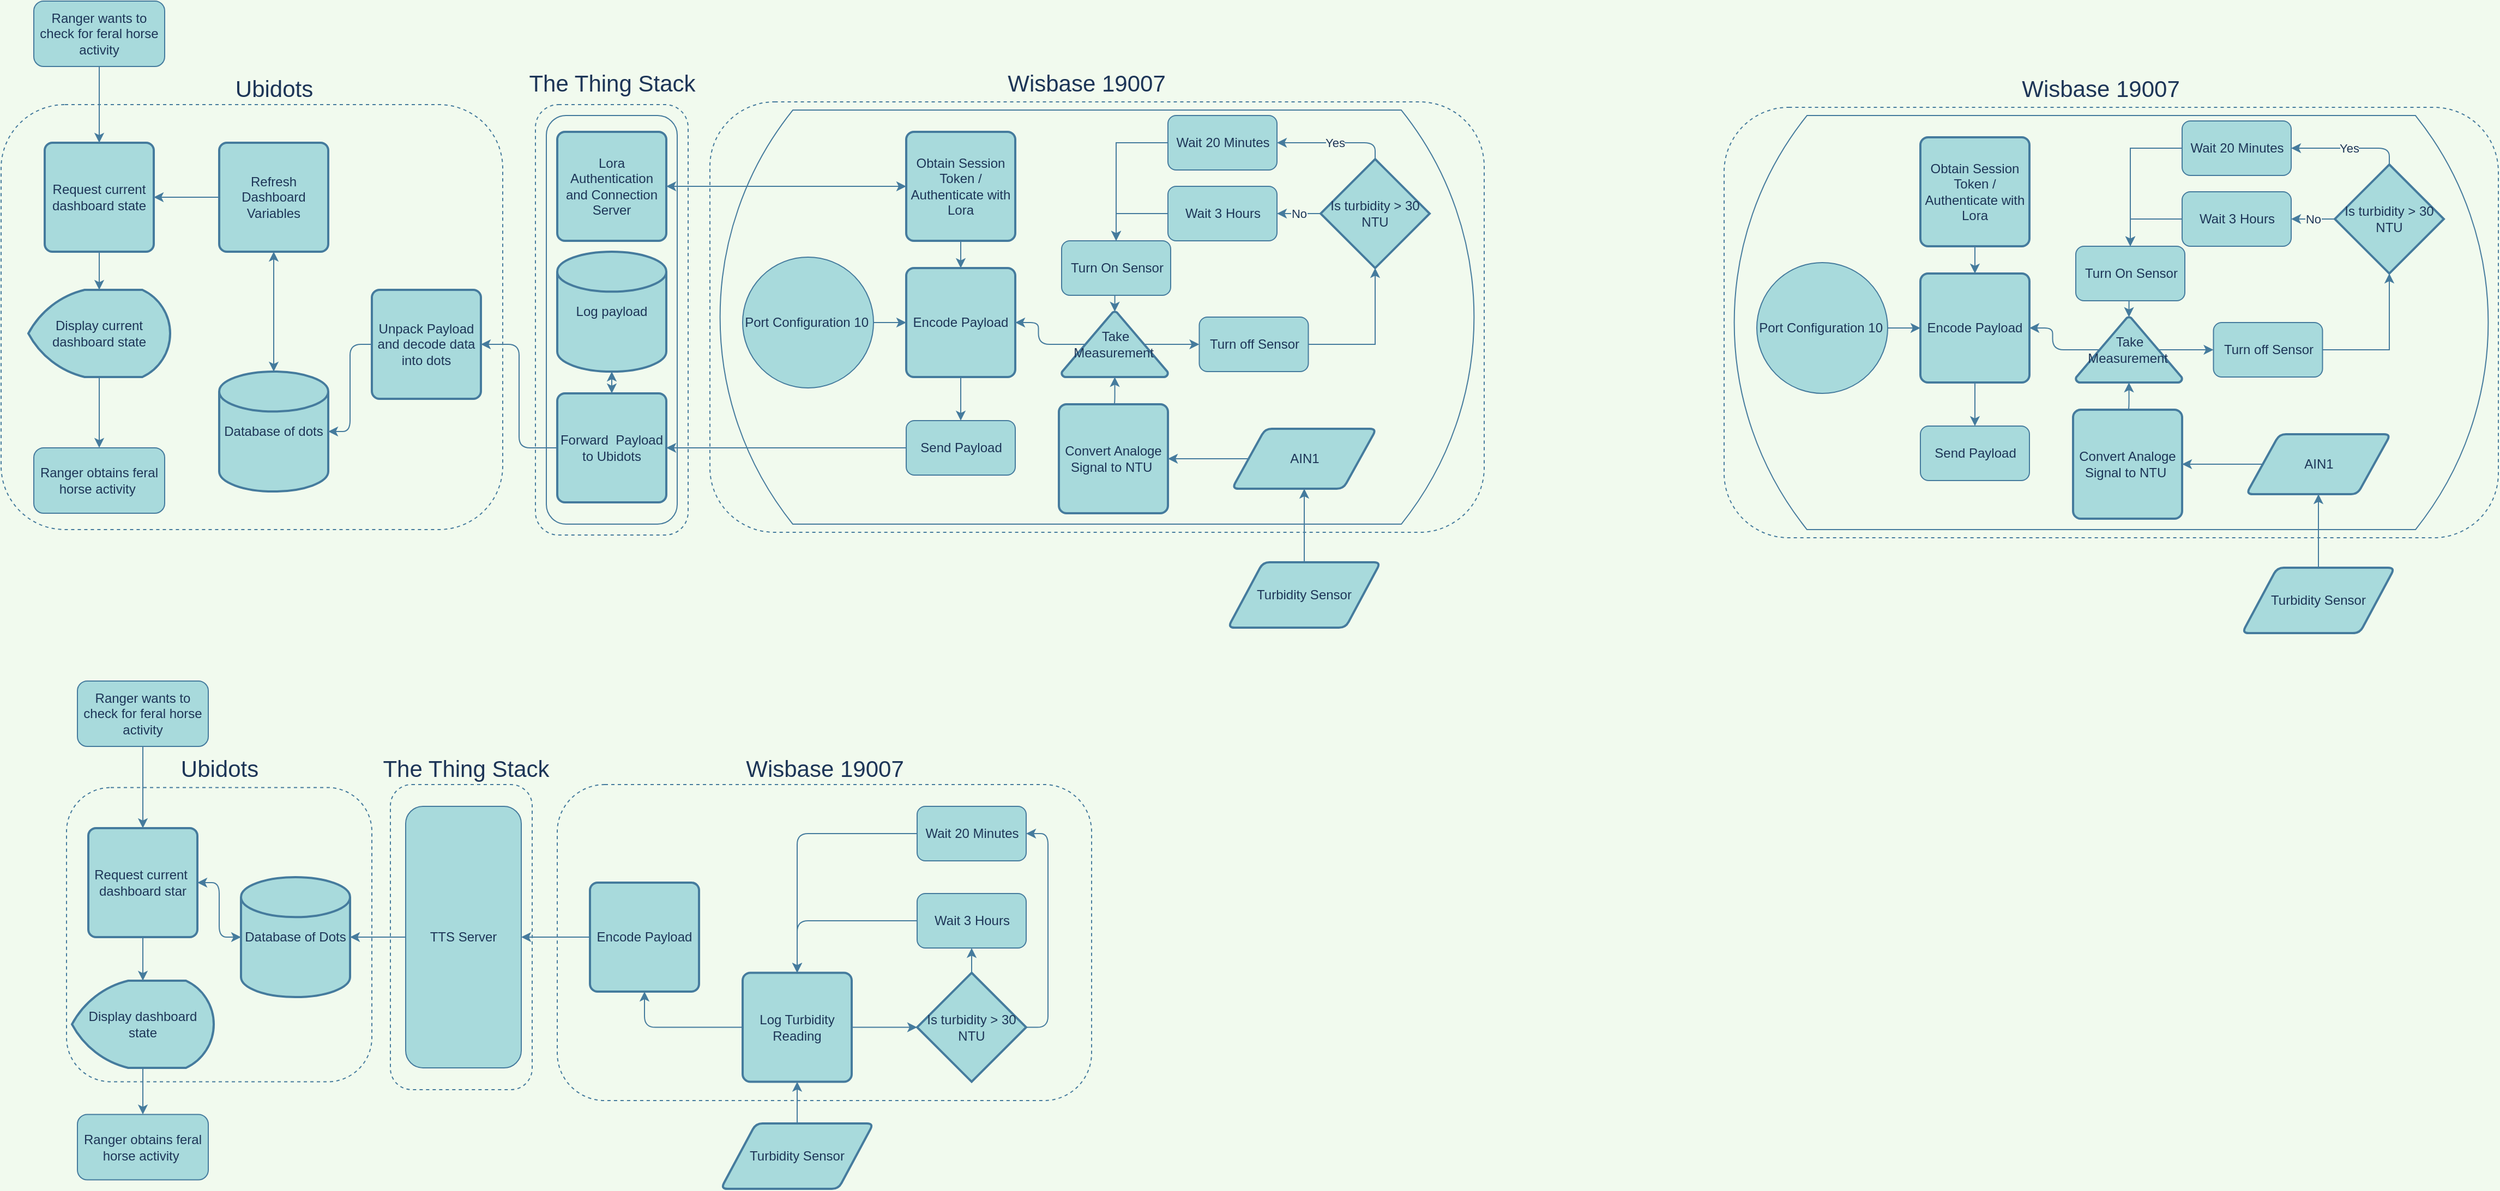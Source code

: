 <mxfile version="20.5.3" type="github">
  <diagram id="7vEmmBMwteaAKaB9VDx5" name="Page-1">
    <mxGraphModel dx="1113" dy="759" grid="1" gridSize="10" guides="1" tooltips="1" connect="1" arrows="1" fold="1" page="1" pageScale="1" pageWidth="827" pageHeight="1169" background="#F1FAEE" math="0" shadow="0">
      <root>
        <mxCell id="0" />
        <mxCell id="1" parent="0" />
        <mxCell id="h1ZjDe2NdXV8PIFrUS9J-158" value="" style="html=1;dashed=0;whitespace=wrap;shape=mxgraph.dfd.loop;labelBackgroundColor=none;strokeColor=#457B9D;fontColor=#1D3557;fillColor=none;sketch=0;movable=1;resizable=1;rotatable=1;deletable=1;editable=1;connectable=1;rounded=1;" parent="1" vertex="1">
          <mxGeometry x="660" y="170" width="710" height="380" as="geometry" />
        </mxCell>
        <mxCell id="h1ZjDe2NdXV8PIFrUS9J-2" value="" style="rounded=1;whiteSpace=wrap;html=1;dashed=1;fillColor=none;strokeColor=#457B9D;fontColor=#1D3557;" parent="1" vertex="1">
          <mxGeometry x="660" y="162.5" width="710" height="395" as="geometry" />
        </mxCell>
        <mxCell id="h1ZjDe2NdXV8PIFrUS9J-106" value="" style="rounded=1;whiteSpace=wrap;html=1;dashed=1;fillColor=none;strokeColor=#457B9D;fontColor=#1D3557;" parent="1" vertex="1">
          <mxGeometry x="367" y="789" width="130" height="280" as="geometry" />
        </mxCell>
        <mxCell id="h1ZjDe2NdXV8PIFrUS9J-82" value="" style="rounded=1;whiteSpace=wrap;html=1;dashed=1;fillColor=none;strokeColor=#457B9D;fontColor=#1D3557;arcSize=15;movable=0;resizable=0;rotatable=0;deletable=0;editable=0;connectable=0;" parent="1" vertex="1">
          <mxGeometry x="10" y="165" width="460" height="390" as="geometry" />
        </mxCell>
        <mxCell id="h1ZjDe2NdXV8PIFrUS9J-34" value="" style="rounded=1;whiteSpace=wrap;html=1;dashed=1;fillColor=none;strokeColor=#457B9D;fontColor=#1D3557;" parent="1" vertex="1">
          <mxGeometry x="500" y="165" width="140" height="395" as="geometry" />
        </mxCell>
        <mxCell id="h1ZjDe2NdXV8PIFrUS9J-37" value="TTS Server" style="rounded=1;whiteSpace=wrap;html=1;fillColor=none;strokeColor=#457B9D;fontColor=#1D3557;" parent="1" vertex="1">
          <mxGeometry x="510" y="175" width="120" height="375" as="geometry" />
        </mxCell>
        <mxCell id="h1ZjDe2NdXV8PIFrUS9J-46" style="edgeStyle=orthogonalEdgeStyle;rounded=1;orthogonalLoop=1;jettySize=auto;html=1;exitX=0.5;exitY=1;exitDx=0;exitDy=0;entryX=0.5;entryY=0;entryDx=0;entryDy=0;labelBackgroundColor=#F1FAEE;strokeColor=#457B9D;fontColor=#1D3557;" parent="1" source="h1ZjDe2NdXV8PIFrUS9J-5" target="h1ZjDe2NdXV8PIFrUS9J-11" edge="1">
          <mxGeometry relative="1" as="geometry" />
        </mxCell>
        <mxCell id="h1ZjDe2NdXV8PIFrUS9J-5" value="Ranger wants to check for feral horse activity" style="rounded=1;whiteSpace=wrap;html=1;fillColor=#A8DADC;strokeColor=#457B9D;fontColor=#1D3557;" parent="1" vertex="1">
          <mxGeometry x="40" y="70" width="120" height="60" as="geometry" />
        </mxCell>
        <mxCell id="h1ZjDe2NdXV8PIFrUS9J-6" style="edgeStyle=orthogonalEdgeStyle;rounded=1;orthogonalLoop=1;jettySize=auto;html=1;exitX=0;exitY=0.5;exitDx=0;exitDy=0;entryX=1;entryY=0.5;entryDx=0;entryDy=0;startArrow=none;startFill=0;labelBackgroundColor=#F1FAEE;strokeColor=#457B9D;fontColor=#1D3557;" parent="1" source="h1ZjDe2NdXV8PIFrUS9J-7" target="h1ZjDe2NdXV8PIFrUS9J-11" edge="1">
          <mxGeometry relative="1" as="geometry" />
        </mxCell>
        <mxCell id="h1ZjDe2NdXV8PIFrUS9J-7" value="Refresh Dashboard Variables" style="rounded=1;whiteSpace=wrap;html=1;absoluteArcSize=1;arcSize=14;strokeWidth=2;fillColor=#A8DADC;strokeColor=#457B9D;fontColor=#1D3557;" parent="1" vertex="1">
          <mxGeometry x="210" y="200" width="100" height="100" as="geometry" />
        </mxCell>
        <mxCell id="h1ZjDe2NdXV8PIFrUS9J-8" style="edgeStyle=orthogonalEdgeStyle;rounded=1;orthogonalLoop=1;jettySize=auto;html=1;exitX=0.5;exitY=1;exitDx=0;exitDy=0;exitPerimeter=0;entryX=0.5;entryY=0;entryDx=0;entryDy=0;startArrow=none;startFill=0;labelBackgroundColor=#F1FAEE;strokeColor=#457B9D;fontColor=#1D3557;" parent="1" source="h1ZjDe2NdXV8PIFrUS9J-9" target="h1ZjDe2NdXV8PIFrUS9J-41" edge="1">
          <mxGeometry relative="1" as="geometry" />
        </mxCell>
        <mxCell id="h1ZjDe2NdXV8PIFrUS9J-9" value="Display current dashboard state" style="strokeWidth=2;html=1;shape=mxgraph.flowchart.display;whiteSpace=wrap;fillColor=#A8DADC;strokeColor=#457B9D;fontColor=#1D3557;rounded=1;" parent="1" vertex="1">
          <mxGeometry x="35" y="335" width="130" height="80" as="geometry" />
        </mxCell>
        <mxCell id="h1ZjDe2NdXV8PIFrUS9J-10" style="edgeStyle=orthogonalEdgeStyle;rounded=1;orthogonalLoop=1;jettySize=auto;html=1;exitX=0.5;exitY=1;exitDx=0;exitDy=0;entryX=0.5;entryY=0;entryDx=0;entryDy=0;entryPerimeter=0;startArrow=none;startFill=0;labelBackgroundColor=#F1FAEE;strokeColor=#457B9D;fontColor=#1D3557;" parent="1" source="h1ZjDe2NdXV8PIFrUS9J-11" target="h1ZjDe2NdXV8PIFrUS9J-9" edge="1">
          <mxGeometry relative="1" as="geometry" />
        </mxCell>
        <mxCell id="h1ZjDe2NdXV8PIFrUS9J-11" value="Request current dashboard state" style="rounded=1;whiteSpace=wrap;html=1;absoluteArcSize=1;arcSize=14;strokeWidth=2;fillColor=#A8DADC;strokeColor=#457B9D;fontColor=#1D3557;" parent="1" vertex="1">
          <mxGeometry x="50" y="200" width="100" height="100" as="geometry" />
        </mxCell>
        <mxCell id="h1ZjDe2NdXV8PIFrUS9J-12" style="edgeStyle=orthogonalEdgeStyle;rounded=1;orthogonalLoop=1;jettySize=auto;html=1;exitX=0.5;exitY=0;exitDx=0;exitDy=0;exitPerimeter=0;entryX=0.5;entryY=1;entryDx=0;entryDy=0;startArrow=classic;startFill=1;labelBackgroundColor=#F1FAEE;strokeColor=#457B9D;fontColor=#1D3557;" parent="1" source="h1ZjDe2NdXV8PIFrUS9J-13" target="h1ZjDe2NdXV8PIFrUS9J-7" edge="1">
          <mxGeometry relative="1" as="geometry" />
        </mxCell>
        <mxCell id="h1ZjDe2NdXV8PIFrUS9J-13" value="Database of dots" style="strokeWidth=2;html=1;shape=mxgraph.flowchart.database;whiteSpace=wrap;fillColor=#A8DADC;strokeColor=#457B9D;fontColor=#1D3557;rounded=1;" parent="1" vertex="1">
          <mxGeometry x="210" y="410" width="100" height="110" as="geometry" />
        </mxCell>
        <mxCell id="h1ZjDe2NdXV8PIFrUS9J-14" style="edgeStyle=orthogonalEdgeStyle;rounded=1;orthogonalLoop=1;jettySize=auto;html=1;exitX=0;exitY=0.5;exitDx=0;exitDy=0;entryX=1;entryY=0.5;entryDx=0;entryDy=0;entryPerimeter=0;startArrow=none;startFill=0;labelBackgroundColor=#F1FAEE;strokeColor=#457B9D;fontColor=#1D3557;" parent="1" source="h1ZjDe2NdXV8PIFrUS9J-15" target="h1ZjDe2NdXV8PIFrUS9J-13" edge="1">
          <mxGeometry relative="1" as="geometry" />
        </mxCell>
        <mxCell id="h1ZjDe2NdXV8PIFrUS9J-15" value="Unpack Payload and decode data into dots" style="rounded=1;whiteSpace=wrap;html=1;absoluteArcSize=1;arcSize=14;strokeWidth=2;fillColor=#A8DADC;strokeColor=#457B9D;fontColor=#1D3557;" parent="1" vertex="1">
          <mxGeometry x="350" y="335" width="100" height="100" as="geometry" />
        </mxCell>
        <mxCell id="h1ZjDe2NdXV8PIFrUS9J-16" value="Lora Authentication and Connection Server" style="rounded=1;whiteSpace=wrap;html=1;absoluteArcSize=1;arcSize=14;strokeWidth=2;fillColor=#A8DADC;strokeColor=#457B9D;fontColor=#1D3557;" parent="1" vertex="1">
          <mxGeometry x="520" y="190" width="100" height="100" as="geometry" />
        </mxCell>
        <mxCell id="h1ZjDe2NdXV8PIFrUS9J-17" value="Log payload" style="strokeWidth=2;html=1;shape=mxgraph.flowchart.database;whiteSpace=wrap;fillColor=#A8DADC;strokeColor=#457B9D;fontColor=#1D3557;rounded=1;" parent="1" vertex="1">
          <mxGeometry x="520" y="300" width="100" height="110" as="geometry" />
        </mxCell>
        <mxCell id="h1ZjDe2NdXV8PIFrUS9J-50" style="edgeStyle=orthogonalEdgeStyle;rounded=1;orthogonalLoop=1;jettySize=auto;html=1;exitX=0;exitY=0.5;exitDx=0;exitDy=0;entryX=1;entryY=0.5;entryDx=0;entryDy=0;strokeColor=#457B9D;fontColor=#1D3557;fillColor=#A8DADC;startArrow=classic;startFill=1;labelBackgroundColor=#F1FAEE;" parent="1" source="h1ZjDe2NdXV8PIFrUS9J-21" target="h1ZjDe2NdXV8PIFrUS9J-16" edge="1">
          <mxGeometry relative="1" as="geometry" />
        </mxCell>
        <mxCell id="h1ZjDe2NdXV8PIFrUS9J-58" style="edgeStyle=orthogonalEdgeStyle;rounded=1;orthogonalLoop=1;jettySize=auto;html=1;exitX=0.5;exitY=1;exitDx=0;exitDy=0;entryX=0.5;entryY=0;entryDx=0;entryDy=0;strokeColor=#457B9D;fontColor=#1D3557;startArrow=none;startFill=0;fillColor=#A8DADC;labelBackgroundColor=#F1FAEE;" parent="1" source="h1ZjDe2NdXV8PIFrUS9J-21" target="h1ZjDe2NdXV8PIFrUS9J-53" edge="1">
          <mxGeometry relative="1" as="geometry" />
        </mxCell>
        <mxCell id="h1ZjDe2NdXV8PIFrUS9J-21" value="Obtain Session Token / Authenticate with Lora" style="rounded=1;whiteSpace=wrap;html=1;absoluteArcSize=1;arcSize=14;strokeWidth=2;fillColor=#A8DADC;strokeColor=#457B9D;fontColor=#1D3557;" parent="1" vertex="1">
          <mxGeometry x="840" y="190" width="100" height="100" as="geometry" />
        </mxCell>
        <mxCell id="h1ZjDe2NdXV8PIFrUS9J-67" value="No" style="edgeStyle=orthogonalEdgeStyle;rounded=1;orthogonalLoop=1;jettySize=auto;html=1;exitX=0;exitY=0.5;exitDx=0;exitDy=0;exitPerimeter=0;entryX=1;entryY=0.5;entryDx=0;entryDy=0;strokeColor=#457B9D;fontColor=#1D3557;startArrow=none;startFill=0;fillColor=#A8DADC;labelBackgroundColor=#F1FAEE;" parent="1" source="h1ZjDe2NdXV8PIFrUS9J-24" target="h1ZjDe2NdXV8PIFrUS9J-66" edge="1">
          <mxGeometry relative="1" as="geometry" />
        </mxCell>
        <mxCell id="h1ZjDe2NdXV8PIFrUS9J-74" value="Yes" style="edgeStyle=orthogonalEdgeStyle;rounded=1;orthogonalLoop=1;jettySize=auto;html=1;exitX=0.5;exitY=0;exitDx=0;exitDy=0;exitPerimeter=0;entryX=1;entryY=0.5;entryDx=0;entryDy=0;strokeColor=#457B9D;fontColor=#1D3557;startArrow=none;startFill=0;fillColor=#A8DADC;labelBackgroundColor=#F1FAEE;" parent="1" source="h1ZjDe2NdXV8PIFrUS9J-24" target="h1ZjDe2NdXV8PIFrUS9J-65" edge="1">
          <mxGeometry relative="1" as="geometry">
            <Array as="points">
              <mxPoint x="1270" y="200" />
            </Array>
          </mxGeometry>
        </mxCell>
        <mxCell id="h1ZjDe2NdXV8PIFrUS9J-24" value="Is turbidity &amp;gt; 30 NTU" style="strokeWidth=2;html=1;shape=mxgraph.flowchart.decision;whiteSpace=wrap;fillColor=#A8DADC;strokeColor=#457B9D;fontColor=#1D3557;rounded=1;" parent="1" vertex="1">
          <mxGeometry x="1220" y="215" width="100" height="100" as="geometry" />
        </mxCell>
        <mxCell id="h1ZjDe2NdXV8PIFrUS9J-78" style="edgeStyle=orthogonalEdgeStyle;rounded=1;orthogonalLoop=1;jettySize=auto;html=1;exitX=0;exitY=0.5;exitDx=0;exitDy=0;entryX=1;entryY=0.5;entryDx=0;entryDy=0;strokeColor=#457B9D;fontColor=#1D3557;startArrow=none;startFill=0;fillColor=#A8DADC;labelBackgroundColor=#F1FAEE;" parent="1" source="h1ZjDe2NdXV8PIFrUS9J-29" target="h1ZjDe2NdXV8PIFrUS9J-42" edge="1">
          <mxGeometry relative="1" as="geometry" />
        </mxCell>
        <mxCell id="h1ZjDe2NdXV8PIFrUS9J-29" value="AIN1" style="shape=parallelogram;html=1;strokeWidth=2;perimeter=parallelogramPerimeter;whiteSpace=wrap;rounded=1;arcSize=12;size=0.23;fillColor=#A8DADC;strokeColor=#457B9D;fontColor=#1D3557;" parent="1" vertex="1">
          <mxGeometry x="1138.75" y="462.5" width="132.5" height="55" as="geometry" />
        </mxCell>
        <mxCell id="h1ZjDe2NdXV8PIFrUS9J-77" style="edgeStyle=orthogonalEdgeStyle;rounded=1;orthogonalLoop=1;jettySize=auto;html=1;exitX=0.5;exitY=0;exitDx=0;exitDy=0;entryX=0.5;entryY=1;entryDx=0;entryDy=0;strokeColor=#457B9D;fontColor=#1D3557;startArrow=none;startFill=0;fillColor=#A8DADC;labelBackgroundColor=#F1FAEE;" parent="1" source="h1ZjDe2NdXV8PIFrUS9J-31" target="h1ZjDe2NdXV8PIFrUS9J-29" edge="1">
          <mxGeometry relative="1" as="geometry" />
        </mxCell>
        <mxCell id="h1ZjDe2NdXV8PIFrUS9J-31" value="Turbidity Sensor" style="shape=parallelogram;html=1;strokeWidth=2;perimeter=parallelogramPerimeter;whiteSpace=wrap;rounded=1;arcSize=12;size=0.23;fillColor=#A8DADC;strokeColor=#457B9D;fontColor=#1D3557;" parent="1" vertex="1">
          <mxGeometry x="1135" y="585" width="140" height="60" as="geometry" />
        </mxCell>
        <mxCell id="h1ZjDe2NdXV8PIFrUS9J-35" style="edgeStyle=orthogonalEdgeStyle;rounded=1;orthogonalLoop=1;jettySize=auto;html=1;exitX=0.5;exitY=1;exitDx=0;exitDy=0;exitPerimeter=0;labelBackgroundColor=#F1FAEE;strokeColor=#457B9D;fontColor=#1D3557;" parent="1" source="h1ZjDe2NdXV8PIFrUS9J-24" target="h1ZjDe2NdXV8PIFrUS9J-24" edge="1">
          <mxGeometry relative="1" as="geometry" />
        </mxCell>
        <mxCell id="h1ZjDe2NdXV8PIFrUS9J-38" value="&lt;font style=&quot;font-size: 21px;&quot;&gt;Wisbase 19007&lt;/font&gt;" style="text;html=1;align=center;verticalAlign=middle;resizable=0;points=[];autosize=1;strokeColor=none;fillColor=none;fontColor=#1D3557;rounded=1;" parent="1" vertex="1">
          <mxGeometry x="920" y="125" width="170" height="40" as="geometry" />
        </mxCell>
        <mxCell id="h1ZjDe2NdXV8PIFrUS9J-39" value="&lt;font style=&quot;font-size: 21px;&quot;&gt;The Thing Stack&lt;/font&gt;" style="text;html=1;align=center;verticalAlign=middle;resizable=0;points=[];autosize=1;strokeColor=none;fillColor=none;fontColor=#1D3557;rounded=1;" parent="1" vertex="1">
          <mxGeometry x="480" y="125" width="180" height="40" as="geometry" />
        </mxCell>
        <mxCell id="h1ZjDe2NdXV8PIFrUS9J-41" value="Ranger obtains feral horse activity&amp;nbsp;" style="rounded=1;whiteSpace=wrap;html=1;fillColor=#A8DADC;strokeColor=#457B9D;fontColor=#1D3557;" parent="1" vertex="1">
          <mxGeometry x="40" y="480" width="120" height="60" as="geometry" />
        </mxCell>
        <mxCell id="h1ZjDe2NdXV8PIFrUS9J-79" style="edgeStyle=orthogonalEdgeStyle;rounded=1;orthogonalLoop=1;jettySize=auto;html=1;exitX=0.5;exitY=0;exitDx=0;exitDy=0;entryX=0.5;entryY=1;entryDx=0;entryDy=0;entryPerimeter=0;strokeColor=#457B9D;fontColor=#1D3557;startArrow=none;startFill=0;fillColor=#A8DADC;labelBackgroundColor=#F1FAEE;" parent="1" source="h1ZjDe2NdXV8PIFrUS9J-42" target="h1ZjDe2NdXV8PIFrUS9J-51" edge="1">
          <mxGeometry relative="1" as="geometry" />
        </mxCell>
        <mxCell id="h1ZjDe2NdXV8PIFrUS9J-42" value="Convert Analoge Signal to NTU&amp;nbsp;" style="rounded=1;whiteSpace=wrap;html=1;absoluteArcSize=1;arcSize=14;strokeWidth=2;fillColor=#A8DADC;strokeColor=#457B9D;fontColor=#1D3557;" parent="1" vertex="1">
          <mxGeometry x="980" y="440" width="100" height="100" as="geometry" />
        </mxCell>
        <mxCell id="h1ZjDe2NdXV8PIFrUS9J-80" style="edgeStyle=orthogonalEdgeStyle;rounded=1;orthogonalLoop=1;jettySize=auto;html=1;exitX=0.5;exitY=0;exitDx=0;exitDy=0;entryX=0.5;entryY=1;entryDx=0;entryDy=0;entryPerimeter=0;strokeColor=#457B9D;fontColor=#1D3557;startArrow=classic;startFill=1;fillColor=#A8DADC;labelBackgroundColor=#F1FAEE;" parent="1" source="h1ZjDe2NdXV8PIFrUS9J-49" target="h1ZjDe2NdXV8PIFrUS9J-17" edge="1">
          <mxGeometry relative="1" as="geometry" />
        </mxCell>
        <mxCell id="h1ZjDe2NdXV8PIFrUS9J-83" style="edgeStyle=orthogonalEdgeStyle;rounded=1;orthogonalLoop=1;jettySize=auto;html=1;exitX=0;exitY=0.5;exitDx=0;exitDy=0;entryX=1;entryY=0.5;entryDx=0;entryDy=0;strokeColor=#457B9D;fontColor=#1D3557;fillColor=#A8DADC;labelBackgroundColor=#F1FAEE;" parent="1" source="h1ZjDe2NdXV8PIFrUS9J-49" target="h1ZjDe2NdXV8PIFrUS9J-15" edge="1">
          <mxGeometry relative="1" as="geometry" />
        </mxCell>
        <mxCell id="h1ZjDe2NdXV8PIFrUS9J-49" value="Forward &amp;nbsp;Payload to Ubidots" style="rounded=1;whiteSpace=wrap;html=1;absoluteArcSize=1;arcSize=14;strokeWidth=2;fillColor=#A8DADC;strokeColor=#457B9D;fontColor=#1D3557;" parent="1" vertex="1">
          <mxGeometry x="520" y="430" width="100" height="100" as="geometry" />
        </mxCell>
        <mxCell id="h1ZjDe2NdXV8PIFrUS9J-75" style="edgeStyle=orthogonalEdgeStyle;rounded=1;orthogonalLoop=1;jettySize=auto;html=1;exitX=0.22;exitY=0.5;exitDx=0;exitDy=0;exitPerimeter=0;entryX=1;entryY=0.5;entryDx=0;entryDy=0;strokeColor=#457B9D;fontColor=#1D3557;startArrow=none;startFill=0;fillColor=#A8DADC;labelBackgroundColor=#F1FAEE;" parent="1" source="h1ZjDe2NdXV8PIFrUS9J-51" target="h1ZjDe2NdXV8PIFrUS9J-53" edge="1">
          <mxGeometry relative="1" as="geometry" />
        </mxCell>
        <mxCell id="h1ZjDe2NdXV8PIFrUS9J-201" style="edgeStyle=orthogonalEdgeStyle;rounded=0;orthogonalLoop=1;jettySize=auto;html=1;exitX=0.78;exitY=0.5;exitDx=0;exitDy=0;exitPerimeter=0;entryX=0;entryY=0.5;entryDx=0;entryDy=0;strokeColor=#457B9D;fontSize=12;fontColor=#1D3557;fillColor=#A8DADC;" parent="1" source="h1ZjDe2NdXV8PIFrUS9J-51" target="h1ZjDe2NdXV8PIFrUS9J-200" edge="1">
          <mxGeometry relative="1" as="geometry" />
        </mxCell>
        <mxCell id="h1ZjDe2NdXV8PIFrUS9J-51" value="&lt;span style=&quot;caret-color: rgb(29, 53, 87); color: rgb(29, 53, 87); font-family: Helvetica; font-size: 12px; font-style: normal; font-variant-caps: normal; font-weight: 400; letter-spacing: normal; text-align: center; text-indent: 0px; text-transform: none; word-spacing: 0px; -webkit-text-stroke-width: 0px; text-decoration: none; float: none; display: inline !important;&quot;&gt;Take Measurement&amp;nbsp;&lt;/span&gt;" style="strokeWidth=2;html=1;shape=mxgraph.flowchart.extract_or_measurement;whiteSpace=wrap;strokeColor=#457B9D;fontColor=#1D3557;fillColor=#A8DADC;labelBackgroundColor=none;rounded=1;" parent="1" vertex="1">
          <mxGeometry x="982.5" y="355" width="97.5" height="60" as="geometry" />
        </mxCell>
        <mxCell id="h1ZjDe2NdXV8PIFrUS9J-59" style="edgeStyle=orthogonalEdgeStyle;rounded=1;orthogonalLoop=1;jettySize=auto;html=1;exitX=0.5;exitY=1;exitDx=0;exitDy=0;entryX=0.5;entryY=0;entryDx=0;entryDy=0;strokeColor=#457B9D;fontColor=#1D3557;startArrow=none;startFill=0;fillColor=#A8DADC;labelBackgroundColor=#F1FAEE;" parent="1" source="h1ZjDe2NdXV8PIFrUS9J-53" target="h1ZjDe2NdXV8PIFrUS9J-54" edge="1">
          <mxGeometry relative="1" as="geometry" />
        </mxCell>
        <mxCell id="h1ZjDe2NdXV8PIFrUS9J-53" value="Encode Payload" style="rounded=1;whiteSpace=wrap;html=1;absoluteArcSize=1;arcSize=14;strokeWidth=2;labelBackgroundColor=none;strokeColor=#457B9D;fontColor=#1D3557;fillColor=#A8DADC;" parent="1" vertex="1">
          <mxGeometry x="840" y="315" width="100" height="100" as="geometry" />
        </mxCell>
        <mxCell id="h1ZjDe2NdXV8PIFrUS9J-55" style="edgeStyle=orthogonalEdgeStyle;rounded=1;orthogonalLoop=1;jettySize=auto;html=1;exitX=0;exitY=0.5;exitDx=0;exitDy=0;entryX=1;entryY=0.5;entryDx=0;entryDy=0;strokeColor=#457B9D;fontColor=#1D3557;startArrow=none;startFill=0;fillColor=#A8DADC;labelBackgroundColor=#F1FAEE;" parent="1" source="h1ZjDe2NdXV8PIFrUS9J-54" target="h1ZjDe2NdXV8PIFrUS9J-49" edge="1">
          <mxGeometry relative="1" as="geometry" />
        </mxCell>
        <mxCell id="h1ZjDe2NdXV8PIFrUS9J-54" value="Send Payload" style="html=1;dashed=0;whitespace=wrap;labelBackgroundColor=none;strokeColor=#457B9D;fontColor=#1D3557;fillColor=#A8DADC;rounded=1;" parent="1" vertex="1">
          <mxGeometry x="840" y="455" width="100" height="50" as="geometry" />
        </mxCell>
        <mxCell id="h1ZjDe2NdXV8PIFrUS9J-63" style="edgeStyle=orthogonalEdgeStyle;rounded=1;orthogonalLoop=1;jettySize=auto;html=1;exitX=1;exitY=0.5;exitDx=0;exitDy=0;entryX=0;entryY=0.5;entryDx=0;entryDy=0;strokeColor=#457B9D;fontColor=#1D3557;startArrow=none;startFill=0;fillColor=#A8DADC;labelBackgroundColor=#F1FAEE;" parent="1" source="h1ZjDe2NdXV8PIFrUS9J-62" target="h1ZjDe2NdXV8PIFrUS9J-53" edge="1">
          <mxGeometry relative="1" as="geometry" />
        </mxCell>
        <mxCell id="h1ZjDe2NdXV8PIFrUS9J-62" value="Port Configuration 10&amp;nbsp;" style="shape=ellipse;html=1;dashed=0;whitespace=wrap;aspect=fixed;perimeter=ellipsePerimeter;labelBackgroundColor=none;strokeColor=#457B9D;fontColor=#1D3557;fillColor=#A8DADC;rounded=1;" parent="1" vertex="1">
          <mxGeometry x="690" y="305" width="120" height="120" as="geometry" />
        </mxCell>
        <mxCell id="h1ZjDe2NdXV8PIFrUS9J-207" style="edgeStyle=orthogonalEdgeStyle;rounded=0;orthogonalLoop=1;jettySize=auto;html=1;exitX=0;exitY=0.5;exitDx=0;exitDy=0;entryX=0.5;entryY=0;entryDx=0;entryDy=0;strokeColor=#457B9D;fontSize=12;fontColor=#1D3557;fillColor=#A8DADC;" parent="1" source="h1ZjDe2NdXV8PIFrUS9J-66" target="h1ZjDe2NdXV8PIFrUS9J-204" edge="1">
          <mxGeometry relative="1" as="geometry" />
        </mxCell>
        <mxCell id="h1ZjDe2NdXV8PIFrUS9J-66" value="Wait 3 Hours" style="html=1;dashed=0;whitespace=wrap;labelBackgroundColor=none;sketch=0;strokeColor=#457B9D;fontColor=#1D3557;fillColor=#A8DADC;rounded=1;" parent="1" vertex="1">
          <mxGeometry x="1080" y="240" width="100" height="50" as="geometry" />
        </mxCell>
        <mxCell id="h1ZjDe2NdXV8PIFrUS9J-205" style="edgeStyle=orthogonalEdgeStyle;rounded=0;orthogonalLoop=1;jettySize=auto;html=1;exitX=0;exitY=0.5;exitDx=0;exitDy=0;entryX=0.5;entryY=0;entryDx=0;entryDy=0;strokeColor=#457B9D;fontSize=12;fontColor=#1D3557;fillColor=#A8DADC;" parent="1" source="h1ZjDe2NdXV8PIFrUS9J-65" target="h1ZjDe2NdXV8PIFrUS9J-204" edge="1">
          <mxGeometry relative="1" as="geometry" />
        </mxCell>
        <mxCell id="h1ZjDe2NdXV8PIFrUS9J-65" value="Wait 20 Minutes" style="html=1;dashed=0;whitespace=wrap;labelBackgroundColor=none;sketch=0;strokeColor=#457B9D;fontColor=#1D3557;fillColor=#A8DADC;rounded=1;" parent="1" vertex="1">
          <mxGeometry x="1080" y="175" width="100" height="50" as="geometry" />
        </mxCell>
        <mxCell id="h1ZjDe2NdXV8PIFrUS9J-84" value="&lt;font style=&quot;font-size: 21px;&quot;&gt;Ubidots&lt;/font&gt;" style="text;html=1;align=center;verticalAlign=middle;resizable=0;points=[];autosize=1;strokeColor=none;fillColor=none;fontColor=#1D3557;rounded=1;" parent="1" vertex="1">
          <mxGeometry x="215" y="130" width="90" height="40" as="geometry" />
        </mxCell>
        <mxCell id="h1ZjDe2NdXV8PIFrUS9J-87" value="" style="rounded=1;whiteSpace=wrap;html=1;dashed=1;fillColor=none;strokeColor=#457B9D;fontColor=#1D3557;" parent="1" vertex="1">
          <mxGeometry x="70" y="791.75" width="280" height="270" as="geometry" />
        </mxCell>
        <mxCell id="h1ZjDe2NdXV8PIFrUS9J-88" value="" style="rounded=1;whiteSpace=wrap;html=1;dashed=1;fillColor=none;strokeColor=#457B9D;fontColor=#1D3557;" parent="1" vertex="1">
          <mxGeometry x="520" y="789" width="490" height="290" as="geometry" />
        </mxCell>
        <mxCell id="h1ZjDe2NdXV8PIFrUS9J-89" style="edgeStyle=orthogonalEdgeStyle;rounded=1;orthogonalLoop=1;jettySize=auto;html=1;exitX=0.5;exitY=1;exitDx=0;exitDy=0;exitPerimeter=0;entryX=0.5;entryY=0;entryDx=0;entryDy=0;startArrow=none;startFill=0;labelBackgroundColor=#F1FAEE;strokeColor=#457B9D;fontColor=#1D3557;" parent="1" source="h1ZjDe2NdXV8PIFrUS9J-90" target="h1ZjDe2NdXV8PIFrUS9J-112" edge="1">
          <mxGeometry relative="1" as="geometry" />
        </mxCell>
        <mxCell id="h1ZjDe2NdXV8PIFrUS9J-90" value="Display dashboard state" style="strokeWidth=2;html=1;shape=mxgraph.flowchart.display;whiteSpace=wrap;fillColor=#A8DADC;strokeColor=#457B9D;fontColor=#1D3557;rounded=1;" parent="1" vertex="1">
          <mxGeometry x="75" y="969" width="130" height="80" as="geometry" />
        </mxCell>
        <mxCell id="h1ZjDe2NdXV8PIFrUS9J-91" style="edgeStyle=orthogonalEdgeStyle;rounded=1;orthogonalLoop=1;jettySize=auto;html=1;exitX=0;exitY=0.5;exitDx=0;exitDy=0;exitPerimeter=0;entryX=1;entryY=0.5;entryDx=0;entryDy=0;startArrow=classic;startFill=1;labelBackgroundColor=#F1FAEE;strokeColor=#457B9D;fontColor=#1D3557;" parent="1" source="h1ZjDe2NdXV8PIFrUS9J-92" target="h1ZjDe2NdXV8PIFrUS9J-111" edge="1">
          <mxGeometry relative="1" as="geometry" />
        </mxCell>
        <mxCell id="h1ZjDe2NdXV8PIFrUS9J-92" value="Database of Dots" style="strokeWidth=2;html=1;shape=mxgraph.flowchart.database;whiteSpace=wrap;fillColor=#A8DADC;strokeColor=#457B9D;fontColor=#1D3557;rounded=1;" parent="1" vertex="1">
          <mxGeometry x="230" y="874" width="100" height="110" as="geometry" />
        </mxCell>
        <mxCell id="h1ZjDe2NdXV8PIFrUS9J-93" style="edgeStyle=orthogonalEdgeStyle;rounded=1;orthogonalLoop=1;jettySize=auto;html=1;exitX=0;exitY=0.5;exitDx=0;exitDy=0;entryX=1;entryY=0.5;entryDx=0;entryDy=0;entryPerimeter=0;startArrow=none;startFill=0;labelBackgroundColor=#F1FAEE;strokeColor=#457B9D;fontColor=#1D3557;" parent="1" source="h1ZjDe2NdXV8PIFrUS9J-94" target="h1ZjDe2NdXV8PIFrUS9J-92" edge="1">
          <mxGeometry relative="1" as="geometry" />
        </mxCell>
        <mxCell id="h1ZjDe2NdXV8PIFrUS9J-94" value="TTS Server" style="rounded=1;whiteSpace=wrap;html=1;fillColor=#A8DADC;strokeColor=#457B9D;fontColor=#1D3557;" parent="1" vertex="1">
          <mxGeometry x="381" y="809" width="106" height="240" as="geometry" />
        </mxCell>
        <mxCell id="h1ZjDe2NdXV8PIFrUS9J-95" style="edgeStyle=orthogonalEdgeStyle;rounded=1;orthogonalLoop=1;jettySize=auto;html=1;exitX=0;exitY=0.5;exitDx=0;exitDy=0;entryX=1;entryY=0.5;entryDx=0;entryDy=0;startArrow=none;startFill=0;labelBackgroundColor=#F1FAEE;strokeColor=#457B9D;fontColor=#1D3557;" parent="1" source="h1ZjDe2NdXV8PIFrUS9J-96" target="h1ZjDe2NdXV8PIFrUS9J-94" edge="1">
          <mxGeometry relative="1" as="geometry" />
        </mxCell>
        <mxCell id="h1ZjDe2NdXV8PIFrUS9J-96" value="Encode Payload" style="rounded=1;whiteSpace=wrap;html=1;absoluteArcSize=1;arcSize=14;strokeWidth=2;fillColor=#A8DADC;strokeColor=#457B9D;fontColor=#1D3557;" parent="1" vertex="1">
          <mxGeometry x="550" y="879" width="100" height="100" as="geometry" />
        </mxCell>
        <mxCell id="h1ZjDe2NdXV8PIFrUS9J-118" style="edgeStyle=orthogonalEdgeStyle;rounded=1;orthogonalLoop=1;jettySize=auto;html=1;exitX=0.5;exitY=0;exitDx=0;exitDy=0;exitPerimeter=0;entryX=0.5;entryY=1;entryDx=0;entryDy=0;strokeColor=#457B9D;fontSize=21;fontColor=#1D3557;startArrow=none;startFill=0;fillColor=#A8DADC;labelBackgroundColor=#F1FAEE;" parent="1" source="h1ZjDe2NdXV8PIFrUS9J-99" target="h1ZjDe2NdXV8PIFrUS9J-114" edge="1">
          <mxGeometry relative="1" as="geometry" />
        </mxCell>
        <mxCell id="h1ZjDe2NdXV8PIFrUS9J-119" style="edgeStyle=orthogonalEdgeStyle;rounded=1;orthogonalLoop=1;jettySize=auto;html=1;exitX=1;exitY=0.5;exitDx=0;exitDy=0;exitPerimeter=0;entryX=1;entryY=0.5;entryDx=0;entryDy=0;strokeColor=#457B9D;fontSize=21;fontColor=#1D3557;startArrow=none;startFill=0;fillColor=#A8DADC;labelBackgroundColor=#F1FAEE;" parent="1" source="h1ZjDe2NdXV8PIFrUS9J-99" target="h1ZjDe2NdXV8PIFrUS9J-115" edge="1">
          <mxGeometry relative="1" as="geometry" />
        </mxCell>
        <mxCell id="h1ZjDe2NdXV8PIFrUS9J-99" value="Is turbidity &amp;gt; 30 NTU" style="strokeWidth=2;html=1;shape=mxgraph.flowchart.decision;whiteSpace=wrap;fillColor=#A8DADC;strokeColor=#457B9D;fontColor=#1D3557;rounded=1;" parent="1" vertex="1">
          <mxGeometry x="850" y="961.75" width="100" height="100" as="geometry" />
        </mxCell>
        <mxCell id="h1ZjDe2NdXV8PIFrUS9J-116" style="edgeStyle=orthogonalEdgeStyle;rounded=1;orthogonalLoop=1;jettySize=auto;html=1;exitX=1;exitY=0.5;exitDx=0;exitDy=0;entryX=0;entryY=0.5;entryDx=0;entryDy=0;entryPerimeter=0;strokeColor=#457B9D;fontSize=21;fontColor=#1D3557;startArrow=none;startFill=0;fillColor=#A8DADC;labelBackgroundColor=#F1FAEE;" parent="1" source="h1ZjDe2NdXV8PIFrUS9J-101" target="h1ZjDe2NdXV8PIFrUS9J-99" edge="1">
          <mxGeometry relative="1" as="geometry" />
        </mxCell>
        <mxCell id="h1ZjDe2NdXV8PIFrUS9J-117" style="edgeStyle=orthogonalEdgeStyle;rounded=1;orthogonalLoop=1;jettySize=auto;html=1;exitX=0;exitY=0.5;exitDx=0;exitDy=0;entryX=0.5;entryY=1;entryDx=0;entryDy=0;strokeColor=#457B9D;fontSize=21;fontColor=#1D3557;startArrow=none;startFill=0;fillColor=#A8DADC;labelBackgroundColor=#F1FAEE;" parent="1" source="h1ZjDe2NdXV8PIFrUS9J-101" target="h1ZjDe2NdXV8PIFrUS9J-96" edge="1">
          <mxGeometry relative="1" as="geometry" />
        </mxCell>
        <mxCell id="h1ZjDe2NdXV8PIFrUS9J-101" value="Log Turbidity Reading" style="rounded=1;whiteSpace=wrap;html=1;absoluteArcSize=1;arcSize=14;strokeWidth=2;fillColor=#A8DADC;strokeColor=#457B9D;fontColor=#1D3557;" parent="1" vertex="1">
          <mxGeometry x="690" y="961.75" width="100" height="100" as="geometry" />
        </mxCell>
        <mxCell id="h1ZjDe2NdXV8PIFrUS9J-122" style="edgeStyle=orthogonalEdgeStyle;rounded=1;orthogonalLoop=1;jettySize=auto;html=1;exitX=0.5;exitY=0;exitDx=0;exitDy=0;entryX=0.5;entryY=1;entryDx=0;entryDy=0;strokeColor=#457B9D;fontSize=21;fontColor=#1D3557;startArrow=none;startFill=0;fillColor=#A8DADC;labelBackgroundColor=#F1FAEE;" parent="1" source="h1ZjDe2NdXV8PIFrUS9J-103" target="h1ZjDe2NdXV8PIFrUS9J-101" edge="1">
          <mxGeometry relative="1" as="geometry" />
        </mxCell>
        <mxCell id="h1ZjDe2NdXV8PIFrUS9J-103" value="Turbidity Sensor" style="shape=parallelogram;html=1;strokeWidth=2;perimeter=parallelogramPerimeter;whiteSpace=wrap;rounded=1;arcSize=12;size=0.23;fillColor=#A8DADC;strokeColor=#457B9D;fontColor=#1D3557;" parent="1" vertex="1">
          <mxGeometry x="670" y="1100" width="140" height="60" as="geometry" />
        </mxCell>
        <mxCell id="h1ZjDe2NdXV8PIFrUS9J-113" style="edgeStyle=orthogonalEdgeStyle;rounded=1;orthogonalLoop=1;jettySize=auto;html=1;exitX=0.5;exitY=1;exitDx=0;exitDy=0;entryX=0.5;entryY=0;entryDx=0;entryDy=0;strokeColor=#457B9D;fontSize=21;fontColor=#1D3557;startArrow=none;startFill=0;fillColor=#A8DADC;labelBackgroundColor=#F1FAEE;" parent="1" source="h1ZjDe2NdXV8PIFrUS9J-105" target="h1ZjDe2NdXV8PIFrUS9J-111" edge="1">
          <mxGeometry relative="1" as="geometry" />
        </mxCell>
        <mxCell id="h1ZjDe2NdXV8PIFrUS9J-105" value="Ranger wants to check for feral horse activity" style="rounded=1;whiteSpace=wrap;html=1;fillColor=#A8DADC;strokeColor=#457B9D;fontColor=#1D3557;" parent="1" vertex="1">
          <mxGeometry x="80" y="694" width="120" height="60" as="geometry" />
        </mxCell>
        <mxCell id="h1ZjDe2NdXV8PIFrUS9J-107" value="&lt;font style=&quot;font-size: 21px;&quot;&gt;Wisbase 19007&lt;/font&gt;" style="text;html=1;align=center;verticalAlign=middle;resizable=0;points=[];autosize=1;strokeColor=none;fillColor=none;fontColor=#1D3557;rounded=1;" parent="1" vertex="1">
          <mxGeometry x="680" y="754" width="170" height="40" as="geometry" />
        </mxCell>
        <mxCell id="h1ZjDe2NdXV8PIFrUS9J-108" value="&lt;font style=&quot;font-size: 21px;&quot;&gt;The Thing Stack&lt;/font&gt;" style="text;html=1;align=center;verticalAlign=middle;resizable=0;points=[];autosize=1;strokeColor=none;fillColor=none;fontColor=#1D3557;rounded=1;" parent="1" vertex="1">
          <mxGeometry x="346" y="754" width="180" height="40" as="geometry" />
        </mxCell>
        <mxCell id="h1ZjDe2NdXV8PIFrUS9J-109" value="&lt;font style=&quot;font-size: 21px;&quot;&gt;Ubidots&lt;/font&gt;" style="text;html=1;align=center;verticalAlign=middle;resizable=0;points=[];autosize=1;strokeColor=none;fillColor=none;fontColor=#1D3557;rounded=1;" parent="1" vertex="1">
          <mxGeometry x="165" y="754" width="90" height="40" as="geometry" />
        </mxCell>
        <mxCell id="h1ZjDe2NdXV8PIFrUS9J-110" style="edgeStyle=orthogonalEdgeStyle;rounded=1;orthogonalLoop=1;jettySize=auto;html=1;exitX=0.5;exitY=1;exitDx=0;exitDy=0;entryX=0.5;entryY=0;entryDx=0;entryDy=0;entryPerimeter=0;startArrow=none;startFill=0;labelBackgroundColor=#F1FAEE;strokeColor=#457B9D;fontColor=#1D3557;" parent="1" source="h1ZjDe2NdXV8PIFrUS9J-111" target="h1ZjDe2NdXV8PIFrUS9J-90" edge="1">
          <mxGeometry relative="1" as="geometry" />
        </mxCell>
        <mxCell id="h1ZjDe2NdXV8PIFrUS9J-111" value="Request current&amp;nbsp;&lt;br&gt;dashboard star" style="rounded=1;whiteSpace=wrap;html=1;absoluteArcSize=1;arcSize=14;strokeWidth=2;fillColor=#A8DADC;strokeColor=#457B9D;fontColor=#1D3557;" parent="1" vertex="1">
          <mxGeometry x="90" y="829" width="100" height="100" as="geometry" />
        </mxCell>
        <mxCell id="h1ZjDe2NdXV8PIFrUS9J-112" value="Ranger obtains feral horse activity&amp;nbsp;" style="rounded=1;whiteSpace=wrap;html=1;fillColor=#A8DADC;strokeColor=#457B9D;fontColor=#1D3557;" parent="1" vertex="1">
          <mxGeometry x="80" y="1091.75" width="120" height="60" as="geometry" />
        </mxCell>
        <mxCell id="h1ZjDe2NdXV8PIFrUS9J-121" style="edgeStyle=orthogonalEdgeStyle;rounded=1;orthogonalLoop=1;jettySize=auto;html=1;exitX=0;exitY=0.5;exitDx=0;exitDy=0;strokeColor=#457B9D;fontSize=21;fontColor=#1D3557;startArrow=none;startFill=0;fillColor=#A8DADC;labelBackgroundColor=#F1FAEE;" parent="1" source="h1ZjDe2NdXV8PIFrUS9J-114" target="h1ZjDe2NdXV8PIFrUS9J-101" edge="1">
          <mxGeometry relative="1" as="geometry" />
        </mxCell>
        <mxCell id="h1ZjDe2NdXV8PIFrUS9J-114" value="Wait 3 Hours" style="html=1;dashed=0;whitespace=wrap;labelBackgroundColor=none;sketch=0;strokeColor=#457B9D;fontColor=#1D3557;fillColor=#A8DADC;rounded=1;" parent="1" vertex="1">
          <mxGeometry x="850" y="889" width="100" height="50" as="geometry" />
        </mxCell>
        <mxCell id="h1ZjDe2NdXV8PIFrUS9J-120" style="edgeStyle=orthogonalEdgeStyle;rounded=1;orthogonalLoop=1;jettySize=auto;html=1;exitX=0;exitY=0.5;exitDx=0;exitDy=0;entryX=0.5;entryY=0;entryDx=0;entryDy=0;strokeColor=#457B9D;fontSize=21;fontColor=#1D3557;startArrow=none;startFill=0;fillColor=#A8DADC;labelBackgroundColor=#F1FAEE;" parent="1" source="h1ZjDe2NdXV8PIFrUS9J-115" target="h1ZjDe2NdXV8PIFrUS9J-101" edge="1">
          <mxGeometry relative="1" as="geometry" />
        </mxCell>
        <mxCell id="h1ZjDe2NdXV8PIFrUS9J-115" value="Wait 20 Minutes" style="html=1;dashed=0;whitespace=wrap;labelBackgroundColor=none;sketch=0;strokeColor=#457B9D;fontColor=#1D3557;fillColor=#A8DADC;rounded=1;" parent="1" vertex="1">
          <mxGeometry x="850" y="809" width="100" height="50" as="geometry" />
        </mxCell>
        <mxCell id="h1ZjDe2NdXV8PIFrUS9J-202" style="edgeStyle=orthogonalEdgeStyle;rounded=0;orthogonalLoop=1;jettySize=auto;html=1;exitX=1;exitY=0.5;exitDx=0;exitDy=0;entryX=0.5;entryY=1;entryDx=0;entryDy=0;entryPerimeter=0;strokeColor=#457B9D;fontSize=12;fontColor=#1D3557;fillColor=#A8DADC;" parent="1" source="h1ZjDe2NdXV8PIFrUS9J-200" target="h1ZjDe2NdXV8PIFrUS9J-24" edge="1">
          <mxGeometry relative="1" as="geometry" />
        </mxCell>
        <mxCell id="h1ZjDe2NdXV8PIFrUS9J-200" value="Turn off Sensor" style="html=1;dashed=0;whitespace=wrap;labelBackgroundColor=none;sketch=0;strokeColor=#457B9D;fontColor=#1D3557;fillColor=#A8DADC;rounded=1;" parent="1" vertex="1">
          <mxGeometry x="1108.75" y="360" width="100" height="50" as="geometry" />
        </mxCell>
        <mxCell id="h1ZjDe2NdXV8PIFrUS9J-206" style="edgeStyle=orthogonalEdgeStyle;rounded=0;orthogonalLoop=1;jettySize=auto;html=1;exitX=0.5;exitY=1;exitDx=0;exitDy=0;entryX=0.5;entryY=0;entryDx=0;entryDy=0;entryPerimeter=0;strokeColor=#457B9D;fontSize=12;fontColor=#1D3557;fillColor=#A8DADC;" parent="1" source="h1ZjDe2NdXV8PIFrUS9J-204" target="h1ZjDe2NdXV8PIFrUS9J-51" edge="1">
          <mxGeometry relative="1" as="geometry" />
        </mxCell>
        <mxCell id="h1ZjDe2NdXV8PIFrUS9J-204" value="Turn On Sensor" style="html=1;dashed=0;whitespace=wrap;labelBackgroundColor=none;sketch=0;strokeColor=#457B9D;fontColor=#1D3557;fillColor=#A8DADC;rounded=1;" parent="1" vertex="1">
          <mxGeometry x="982.5" y="290" width="100" height="50" as="geometry" />
        </mxCell>
        <mxCell id="h1ZjDe2NdXV8PIFrUS9J-208" value="" style="html=1;dashed=0;whitespace=wrap;shape=mxgraph.dfd.loop;labelBackgroundColor=none;strokeColor=#457B9D;fontColor=#1D3557;fillColor=none;sketch=0;movable=1;resizable=1;rotatable=1;deletable=1;editable=1;connectable=1;rounded=1;" parent="1" vertex="1">
          <mxGeometry x="1590" y="175" width="710" height="380" as="geometry" />
        </mxCell>
        <mxCell id="h1ZjDe2NdXV8PIFrUS9J-209" value="" style="rounded=1;whiteSpace=wrap;html=1;dashed=1;fillColor=none;strokeColor=#457B9D;fontColor=#1D3557;" parent="1" vertex="1">
          <mxGeometry x="1590" y="167.5" width="710" height="395" as="geometry" />
        </mxCell>
        <mxCell id="h1ZjDe2NdXV8PIFrUS9J-215" style="edgeStyle=orthogonalEdgeStyle;rounded=1;orthogonalLoop=1;jettySize=auto;html=1;exitX=0.5;exitY=1;exitDx=0;exitDy=0;entryX=0.5;entryY=0;entryDx=0;entryDy=0;strokeColor=#457B9D;fontColor=#1D3557;startArrow=none;startFill=0;fillColor=#A8DADC;labelBackgroundColor=#F1FAEE;" parent="1" source="h1ZjDe2NdXV8PIFrUS9J-216" target="h1ZjDe2NdXV8PIFrUS9J-235" edge="1">
          <mxGeometry relative="1" as="geometry" />
        </mxCell>
        <mxCell id="h1ZjDe2NdXV8PIFrUS9J-216" value="Obtain Session Token / Authenticate with Lora" style="rounded=1;whiteSpace=wrap;html=1;absoluteArcSize=1;arcSize=14;strokeWidth=2;fillColor=#A8DADC;strokeColor=#457B9D;fontColor=#1D3557;" parent="1" vertex="1">
          <mxGeometry x="1770" y="195" width="100" height="100" as="geometry" />
        </mxCell>
        <mxCell id="h1ZjDe2NdXV8PIFrUS9J-217" value="No" style="edgeStyle=orthogonalEdgeStyle;rounded=1;orthogonalLoop=1;jettySize=auto;html=1;exitX=0;exitY=0.5;exitDx=0;exitDy=0;exitPerimeter=0;entryX=1;entryY=0.5;entryDx=0;entryDy=0;strokeColor=#457B9D;fontColor=#1D3557;startArrow=none;startFill=0;fillColor=#A8DADC;labelBackgroundColor=#F1FAEE;" parent="1" source="h1ZjDe2NdXV8PIFrUS9J-219" target="h1ZjDe2NdXV8PIFrUS9J-241" edge="1">
          <mxGeometry relative="1" as="geometry" />
        </mxCell>
        <mxCell id="h1ZjDe2NdXV8PIFrUS9J-218" value="Yes" style="edgeStyle=orthogonalEdgeStyle;rounded=1;orthogonalLoop=1;jettySize=auto;html=1;exitX=0.5;exitY=0;exitDx=0;exitDy=0;exitPerimeter=0;entryX=1;entryY=0.5;entryDx=0;entryDy=0;strokeColor=#457B9D;fontColor=#1D3557;startArrow=none;startFill=0;fillColor=#A8DADC;labelBackgroundColor=#F1FAEE;" parent="1" source="h1ZjDe2NdXV8PIFrUS9J-219" target="h1ZjDe2NdXV8PIFrUS9J-243" edge="1">
          <mxGeometry relative="1" as="geometry">
            <Array as="points">
              <mxPoint x="2200" y="205" />
            </Array>
          </mxGeometry>
        </mxCell>
        <mxCell id="h1ZjDe2NdXV8PIFrUS9J-219" value="Is turbidity &amp;gt; 30 NTU" style="strokeWidth=2;html=1;shape=mxgraph.flowchart.decision;whiteSpace=wrap;fillColor=#A8DADC;strokeColor=#457B9D;fontColor=#1D3557;rounded=1;" parent="1" vertex="1">
          <mxGeometry x="2150" y="220" width="100" height="100" as="geometry" />
        </mxCell>
        <mxCell id="h1ZjDe2NdXV8PIFrUS9J-220" style="edgeStyle=orthogonalEdgeStyle;rounded=1;orthogonalLoop=1;jettySize=auto;html=1;exitX=0;exitY=0.5;exitDx=0;exitDy=0;entryX=1;entryY=0.5;entryDx=0;entryDy=0;strokeColor=#457B9D;fontColor=#1D3557;startArrow=none;startFill=0;fillColor=#A8DADC;labelBackgroundColor=#F1FAEE;" parent="1" source="h1ZjDe2NdXV8PIFrUS9J-221" target="h1ZjDe2NdXV8PIFrUS9J-228" edge="1">
          <mxGeometry relative="1" as="geometry" />
        </mxCell>
        <mxCell id="h1ZjDe2NdXV8PIFrUS9J-221" value="AIN1" style="shape=parallelogram;html=1;strokeWidth=2;perimeter=parallelogramPerimeter;whiteSpace=wrap;rounded=1;arcSize=12;size=0.23;fillColor=#A8DADC;strokeColor=#457B9D;fontColor=#1D3557;" parent="1" vertex="1">
          <mxGeometry x="2068.75" y="467.5" width="132.5" height="55" as="geometry" />
        </mxCell>
        <mxCell id="h1ZjDe2NdXV8PIFrUS9J-222" style="edgeStyle=orthogonalEdgeStyle;rounded=1;orthogonalLoop=1;jettySize=auto;html=1;exitX=0.5;exitY=0;exitDx=0;exitDy=0;entryX=0.5;entryY=1;entryDx=0;entryDy=0;strokeColor=#457B9D;fontColor=#1D3557;startArrow=none;startFill=0;fillColor=#A8DADC;labelBackgroundColor=#F1FAEE;" parent="1" source="h1ZjDe2NdXV8PIFrUS9J-223" target="h1ZjDe2NdXV8PIFrUS9J-221" edge="1">
          <mxGeometry relative="1" as="geometry" />
        </mxCell>
        <mxCell id="h1ZjDe2NdXV8PIFrUS9J-223" value="Turbidity Sensor" style="shape=parallelogram;html=1;strokeWidth=2;perimeter=parallelogramPerimeter;whiteSpace=wrap;rounded=1;arcSize=12;size=0.23;fillColor=#A8DADC;strokeColor=#457B9D;fontColor=#1D3557;" parent="1" vertex="1">
          <mxGeometry x="2065" y="590" width="140" height="60" as="geometry" />
        </mxCell>
        <mxCell id="h1ZjDe2NdXV8PIFrUS9J-224" style="edgeStyle=orthogonalEdgeStyle;rounded=1;orthogonalLoop=1;jettySize=auto;html=1;exitX=0.5;exitY=1;exitDx=0;exitDy=0;exitPerimeter=0;labelBackgroundColor=#F1FAEE;strokeColor=#457B9D;fontColor=#1D3557;" parent="1" source="h1ZjDe2NdXV8PIFrUS9J-219" target="h1ZjDe2NdXV8PIFrUS9J-219" edge="1">
          <mxGeometry relative="1" as="geometry" />
        </mxCell>
        <mxCell id="h1ZjDe2NdXV8PIFrUS9J-225" value="&lt;font style=&quot;font-size: 21px;&quot;&gt;Wisbase 19007&lt;/font&gt;" style="text;html=1;align=center;verticalAlign=middle;resizable=0;points=[];autosize=1;strokeColor=none;fillColor=none;fontColor=#1D3557;rounded=1;" parent="1" vertex="1">
          <mxGeometry x="1850" y="130" width="170" height="40" as="geometry" />
        </mxCell>
        <mxCell id="h1ZjDe2NdXV8PIFrUS9J-227" style="edgeStyle=orthogonalEdgeStyle;rounded=1;orthogonalLoop=1;jettySize=auto;html=1;exitX=0.5;exitY=0;exitDx=0;exitDy=0;entryX=0.5;entryY=1;entryDx=0;entryDy=0;entryPerimeter=0;strokeColor=#457B9D;fontColor=#1D3557;startArrow=none;startFill=0;fillColor=#A8DADC;labelBackgroundColor=#F1FAEE;" parent="1" source="h1ZjDe2NdXV8PIFrUS9J-228" target="h1ZjDe2NdXV8PIFrUS9J-233" edge="1">
          <mxGeometry relative="1" as="geometry" />
        </mxCell>
        <mxCell id="h1ZjDe2NdXV8PIFrUS9J-228" value="Convert Analoge Signal to NTU&amp;nbsp;" style="rounded=1;whiteSpace=wrap;html=1;absoluteArcSize=1;arcSize=14;strokeWidth=2;fillColor=#A8DADC;strokeColor=#457B9D;fontColor=#1D3557;" parent="1" vertex="1">
          <mxGeometry x="1910" y="445" width="100" height="100" as="geometry" />
        </mxCell>
        <mxCell id="h1ZjDe2NdXV8PIFrUS9J-231" style="edgeStyle=orthogonalEdgeStyle;rounded=1;orthogonalLoop=1;jettySize=auto;html=1;exitX=0.22;exitY=0.5;exitDx=0;exitDy=0;exitPerimeter=0;entryX=1;entryY=0.5;entryDx=0;entryDy=0;strokeColor=#457B9D;fontColor=#1D3557;startArrow=none;startFill=0;fillColor=#A8DADC;labelBackgroundColor=#F1FAEE;" parent="1" source="h1ZjDe2NdXV8PIFrUS9J-233" target="h1ZjDe2NdXV8PIFrUS9J-235" edge="1">
          <mxGeometry relative="1" as="geometry" />
        </mxCell>
        <mxCell id="h1ZjDe2NdXV8PIFrUS9J-232" style="edgeStyle=orthogonalEdgeStyle;rounded=0;orthogonalLoop=1;jettySize=auto;html=1;exitX=0.78;exitY=0.5;exitDx=0;exitDy=0;exitPerimeter=0;entryX=0;entryY=0.5;entryDx=0;entryDy=0;strokeColor=#457B9D;fontSize=12;fontColor=#1D3557;fillColor=#A8DADC;" parent="1" source="h1ZjDe2NdXV8PIFrUS9J-233" target="h1ZjDe2NdXV8PIFrUS9J-245" edge="1">
          <mxGeometry relative="1" as="geometry" />
        </mxCell>
        <mxCell id="h1ZjDe2NdXV8PIFrUS9J-233" value="&lt;span style=&quot;caret-color: rgb(29, 53, 87); color: rgb(29, 53, 87); font-family: Helvetica; font-size: 12px; font-style: normal; font-variant-caps: normal; font-weight: 400; letter-spacing: normal; text-align: center; text-indent: 0px; text-transform: none; word-spacing: 0px; -webkit-text-stroke-width: 0px; text-decoration: none; float: none; display: inline !important;&quot;&gt;Take Measurement&amp;nbsp;&lt;/span&gt;" style="strokeWidth=2;html=1;shape=mxgraph.flowchart.extract_or_measurement;whiteSpace=wrap;strokeColor=#457B9D;fontColor=#1D3557;fillColor=#A8DADC;labelBackgroundColor=none;rounded=1;" parent="1" vertex="1">
          <mxGeometry x="1912.5" y="360" width="97.5" height="60" as="geometry" />
        </mxCell>
        <mxCell id="h1ZjDe2NdXV8PIFrUS9J-234" style="edgeStyle=orthogonalEdgeStyle;rounded=1;orthogonalLoop=1;jettySize=auto;html=1;exitX=0.5;exitY=1;exitDx=0;exitDy=0;entryX=0.5;entryY=0;entryDx=0;entryDy=0;strokeColor=#457B9D;fontColor=#1D3557;startArrow=none;startFill=0;fillColor=#A8DADC;labelBackgroundColor=#F1FAEE;" parent="1" source="h1ZjDe2NdXV8PIFrUS9J-235" target="h1ZjDe2NdXV8PIFrUS9J-237" edge="1">
          <mxGeometry relative="1" as="geometry" />
        </mxCell>
        <mxCell id="h1ZjDe2NdXV8PIFrUS9J-235" value="Encode Payload" style="rounded=1;whiteSpace=wrap;html=1;absoluteArcSize=1;arcSize=14;strokeWidth=2;labelBackgroundColor=none;strokeColor=#457B9D;fontColor=#1D3557;fillColor=#A8DADC;" parent="1" vertex="1">
          <mxGeometry x="1770" y="320" width="100" height="100" as="geometry" />
        </mxCell>
        <mxCell id="h1ZjDe2NdXV8PIFrUS9J-237" value="Send Payload" style="html=1;dashed=0;whitespace=wrap;labelBackgroundColor=none;strokeColor=#457B9D;fontColor=#1D3557;fillColor=#A8DADC;rounded=1;" parent="1" vertex="1">
          <mxGeometry x="1770" y="460" width="100" height="50" as="geometry" />
        </mxCell>
        <mxCell id="h1ZjDe2NdXV8PIFrUS9J-238" style="edgeStyle=orthogonalEdgeStyle;rounded=1;orthogonalLoop=1;jettySize=auto;html=1;exitX=1;exitY=0.5;exitDx=0;exitDy=0;entryX=0;entryY=0.5;entryDx=0;entryDy=0;strokeColor=#457B9D;fontColor=#1D3557;startArrow=none;startFill=0;fillColor=#A8DADC;labelBackgroundColor=#F1FAEE;" parent="1" source="h1ZjDe2NdXV8PIFrUS9J-239" target="h1ZjDe2NdXV8PIFrUS9J-235" edge="1">
          <mxGeometry relative="1" as="geometry" />
        </mxCell>
        <mxCell id="h1ZjDe2NdXV8PIFrUS9J-239" value="Port Configuration 10&amp;nbsp;" style="shape=ellipse;html=1;dashed=0;whitespace=wrap;aspect=fixed;perimeter=ellipsePerimeter;labelBackgroundColor=none;strokeColor=#457B9D;fontColor=#1D3557;fillColor=#A8DADC;rounded=1;" parent="1" vertex="1">
          <mxGeometry x="1620" y="310" width="120" height="120" as="geometry" />
        </mxCell>
        <mxCell id="h1ZjDe2NdXV8PIFrUS9J-240" style="edgeStyle=orthogonalEdgeStyle;rounded=0;orthogonalLoop=1;jettySize=auto;html=1;exitX=0;exitY=0.5;exitDx=0;exitDy=0;entryX=0.5;entryY=0;entryDx=0;entryDy=0;strokeColor=#457B9D;fontSize=12;fontColor=#1D3557;fillColor=#A8DADC;" parent="1" source="h1ZjDe2NdXV8PIFrUS9J-241" target="h1ZjDe2NdXV8PIFrUS9J-247" edge="1">
          <mxGeometry relative="1" as="geometry" />
        </mxCell>
        <mxCell id="h1ZjDe2NdXV8PIFrUS9J-241" value="Wait 3 Hours" style="html=1;dashed=0;whitespace=wrap;labelBackgroundColor=none;sketch=0;strokeColor=#457B9D;fontColor=#1D3557;fillColor=#A8DADC;rounded=1;" parent="1" vertex="1">
          <mxGeometry x="2010" y="245" width="100" height="50" as="geometry" />
        </mxCell>
        <mxCell id="h1ZjDe2NdXV8PIFrUS9J-242" style="edgeStyle=orthogonalEdgeStyle;rounded=0;orthogonalLoop=1;jettySize=auto;html=1;exitX=0;exitY=0.5;exitDx=0;exitDy=0;entryX=0.5;entryY=0;entryDx=0;entryDy=0;strokeColor=#457B9D;fontSize=12;fontColor=#1D3557;fillColor=#A8DADC;" parent="1" source="h1ZjDe2NdXV8PIFrUS9J-243" target="h1ZjDe2NdXV8PIFrUS9J-247" edge="1">
          <mxGeometry relative="1" as="geometry" />
        </mxCell>
        <mxCell id="h1ZjDe2NdXV8PIFrUS9J-243" value="Wait 20 Minutes" style="html=1;dashed=0;whitespace=wrap;labelBackgroundColor=none;sketch=0;strokeColor=#457B9D;fontColor=#1D3557;fillColor=#A8DADC;rounded=1;" parent="1" vertex="1">
          <mxGeometry x="2010" y="180" width="100" height="50" as="geometry" />
        </mxCell>
        <mxCell id="h1ZjDe2NdXV8PIFrUS9J-244" style="edgeStyle=orthogonalEdgeStyle;rounded=0;orthogonalLoop=1;jettySize=auto;html=1;exitX=1;exitY=0.5;exitDx=0;exitDy=0;entryX=0.5;entryY=1;entryDx=0;entryDy=0;entryPerimeter=0;strokeColor=#457B9D;fontSize=12;fontColor=#1D3557;fillColor=#A8DADC;" parent="1" source="h1ZjDe2NdXV8PIFrUS9J-245" target="h1ZjDe2NdXV8PIFrUS9J-219" edge="1">
          <mxGeometry relative="1" as="geometry" />
        </mxCell>
        <mxCell id="h1ZjDe2NdXV8PIFrUS9J-245" value="Turn off Sensor" style="html=1;dashed=0;whitespace=wrap;labelBackgroundColor=none;sketch=0;strokeColor=#457B9D;fontColor=#1D3557;fillColor=#A8DADC;rounded=1;" parent="1" vertex="1">
          <mxGeometry x="2038.75" y="365" width="100" height="50" as="geometry" />
        </mxCell>
        <mxCell id="h1ZjDe2NdXV8PIFrUS9J-246" style="edgeStyle=orthogonalEdgeStyle;rounded=0;orthogonalLoop=1;jettySize=auto;html=1;exitX=0.5;exitY=1;exitDx=0;exitDy=0;entryX=0.5;entryY=0;entryDx=0;entryDy=0;entryPerimeter=0;strokeColor=#457B9D;fontSize=12;fontColor=#1D3557;fillColor=#A8DADC;" parent="1" source="h1ZjDe2NdXV8PIFrUS9J-247" target="h1ZjDe2NdXV8PIFrUS9J-233" edge="1">
          <mxGeometry relative="1" as="geometry" />
        </mxCell>
        <mxCell id="h1ZjDe2NdXV8PIFrUS9J-247" value="Turn On Sensor" style="html=1;dashed=0;whitespace=wrap;labelBackgroundColor=none;sketch=0;strokeColor=#457B9D;fontColor=#1D3557;fillColor=#A8DADC;rounded=1;" parent="1" vertex="1">
          <mxGeometry x="1912.5" y="295" width="100" height="50" as="geometry" />
        </mxCell>
      </root>
    </mxGraphModel>
  </diagram>
</mxfile>
